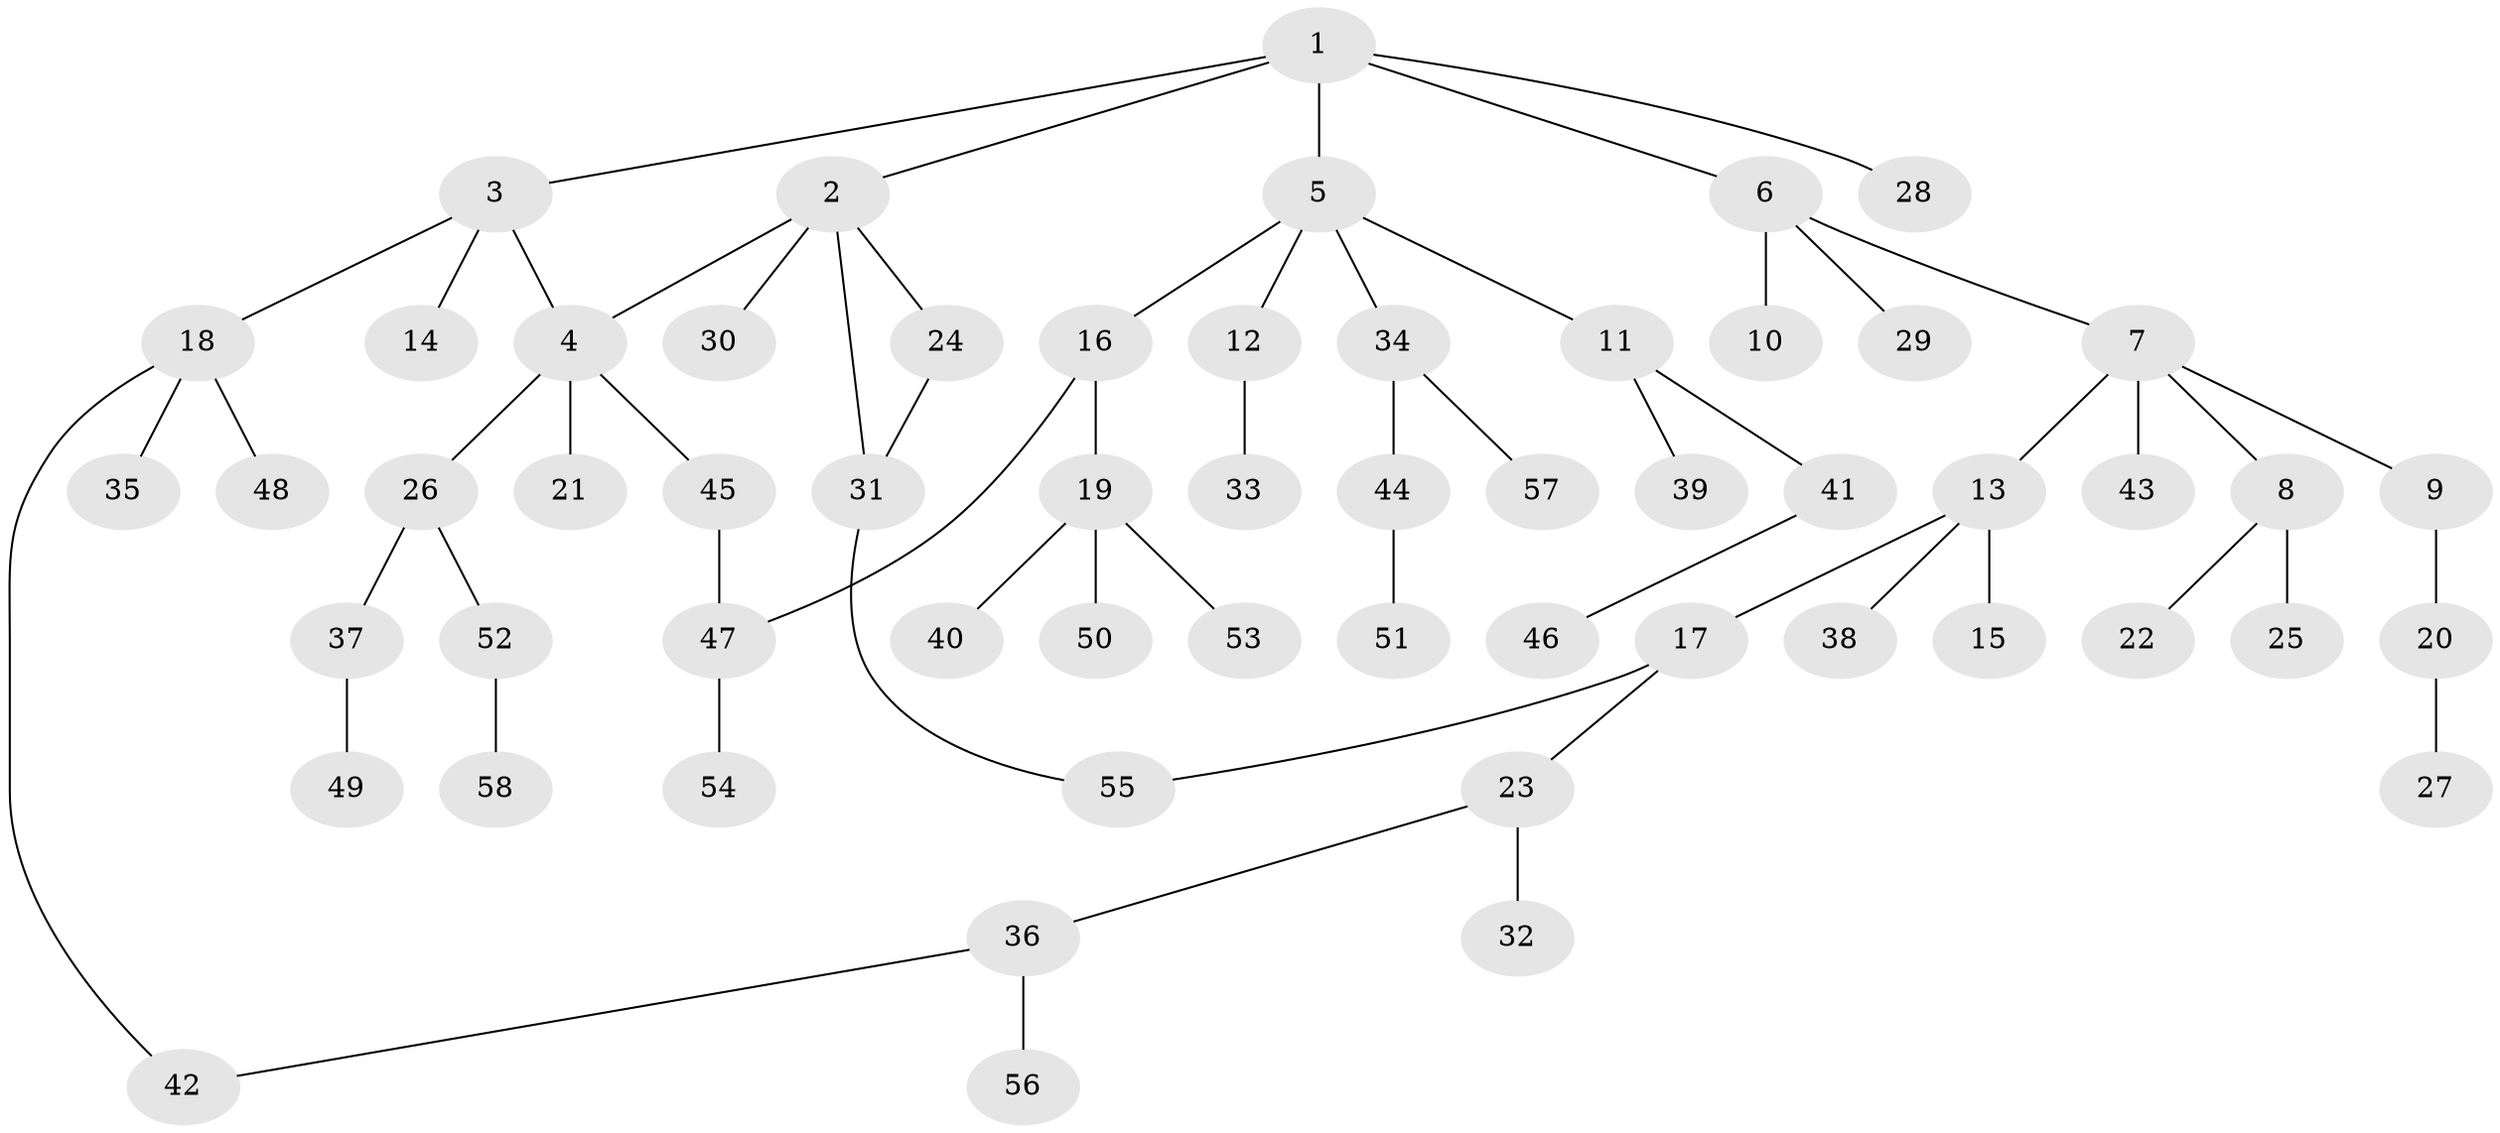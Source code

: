 // coarse degree distribution, {4: 0.125, 3: 0.125, 5: 0.05, 6: 0.025, 2: 0.2, 1: 0.475}
// Generated by graph-tools (version 1.1) at 2025/23/03/03/25 07:23:30]
// undirected, 58 vertices, 62 edges
graph export_dot {
graph [start="1"]
  node [color=gray90,style=filled];
  1;
  2;
  3;
  4;
  5;
  6;
  7;
  8;
  9;
  10;
  11;
  12;
  13;
  14;
  15;
  16;
  17;
  18;
  19;
  20;
  21;
  22;
  23;
  24;
  25;
  26;
  27;
  28;
  29;
  30;
  31;
  32;
  33;
  34;
  35;
  36;
  37;
  38;
  39;
  40;
  41;
  42;
  43;
  44;
  45;
  46;
  47;
  48;
  49;
  50;
  51;
  52;
  53;
  54;
  55;
  56;
  57;
  58;
  1 -- 2;
  1 -- 3;
  1 -- 5;
  1 -- 6;
  1 -- 28;
  2 -- 4;
  2 -- 24;
  2 -- 30;
  2 -- 31;
  3 -- 14;
  3 -- 18;
  3 -- 4;
  4 -- 21;
  4 -- 26;
  4 -- 45;
  5 -- 11;
  5 -- 12;
  5 -- 16;
  5 -- 34;
  6 -- 7;
  6 -- 10;
  6 -- 29;
  7 -- 8;
  7 -- 9;
  7 -- 13;
  7 -- 43;
  8 -- 22;
  8 -- 25;
  9 -- 20;
  11 -- 39;
  11 -- 41;
  12 -- 33;
  13 -- 15;
  13 -- 17;
  13 -- 38;
  16 -- 19;
  16 -- 47;
  17 -- 23;
  17 -- 55;
  18 -- 35;
  18 -- 48;
  18 -- 42;
  19 -- 40;
  19 -- 50;
  19 -- 53;
  20 -- 27;
  23 -- 32;
  23 -- 36;
  24 -- 31;
  26 -- 37;
  26 -- 52;
  31 -- 55;
  34 -- 44;
  34 -- 57;
  36 -- 42;
  36 -- 56;
  37 -- 49;
  41 -- 46;
  44 -- 51;
  45 -- 47;
  47 -- 54;
  52 -- 58;
}
